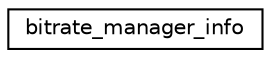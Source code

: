 digraph "Graphical Class Hierarchy"
{
  edge [fontname="Helvetica",fontsize="10",labelfontname="Helvetica",labelfontsize="10"];
  node [fontname="Helvetica",fontsize="10",shape=record];
  rankdir="LR";
  Node1 [label="bitrate_manager_info",height=0.2,width=0.4,color="black", fillcolor="white", style="filled",URL="$structbitrate__manager__info.html"];
}
